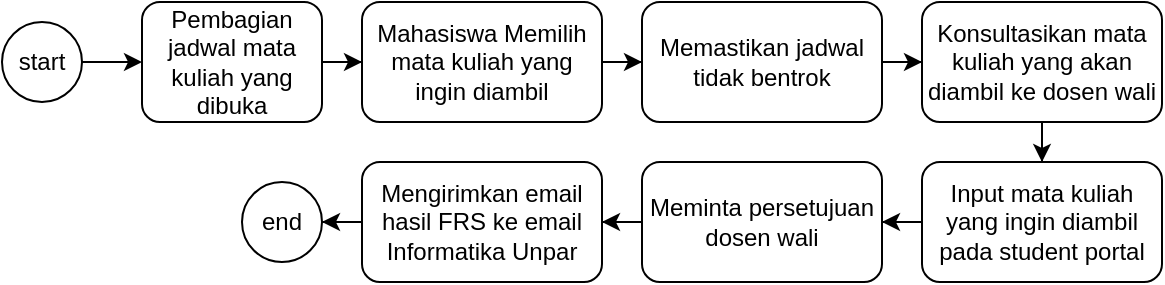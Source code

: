 <mxfile version="22.1.11" type="device">
  <diagram name="Page-1" id="0mOgKLcTljq9-CSoNIE7">
    <mxGraphModel dx="1434" dy="772" grid="1" gridSize="10" guides="1" tooltips="1" connect="1" arrows="1" fold="1" page="1" pageScale="1" pageWidth="850" pageHeight="1100" math="0" shadow="0">
      <root>
        <mxCell id="0" />
        <mxCell id="1" parent="0" />
        <mxCell id="EGE8pZLdC6ylQzjeR4p1-3" value="" style="edgeStyle=orthogonalEdgeStyle;rounded=0;orthogonalLoop=1;jettySize=auto;html=1;" parent="1" source="EGE8pZLdC6ylQzjeR4p1-1" target="EGE8pZLdC6ylQzjeR4p1-2" edge="1">
          <mxGeometry relative="1" as="geometry" />
        </mxCell>
        <mxCell id="EGE8pZLdC6ylQzjeR4p1-1" value="start" style="ellipse;whiteSpace=wrap;html=1;aspect=fixed;" parent="1" vertex="1">
          <mxGeometry x="70" y="130" width="40" height="40" as="geometry" />
        </mxCell>
        <mxCell id="EGE8pZLdC6ylQzjeR4p1-5" value="" style="edgeStyle=orthogonalEdgeStyle;rounded=0;orthogonalLoop=1;jettySize=auto;html=1;" parent="1" source="EGE8pZLdC6ylQzjeR4p1-2" target="EGE8pZLdC6ylQzjeR4p1-4" edge="1">
          <mxGeometry relative="1" as="geometry" />
        </mxCell>
        <mxCell id="EGE8pZLdC6ylQzjeR4p1-2" value="Pembagian jadwal mata kuliah yang dibuka" style="rounded=1;whiteSpace=wrap;html=1;" parent="1" vertex="1">
          <mxGeometry x="140" y="120" width="90" height="60" as="geometry" />
        </mxCell>
        <mxCell id="EGE8pZLdC6ylQzjeR4p1-7" value="" style="edgeStyle=orthogonalEdgeStyle;rounded=0;orthogonalLoop=1;jettySize=auto;html=1;" parent="1" source="EGE8pZLdC6ylQzjeR4p1-4" target="EGE8pZLdC6ylQzjeR4p1-6" edge="1">
          <mxGeometry relative="1" as="geometry" />
        </mxCell>
        <mxCell id="EGE8pZLdC6ylQzjeR4p1-4" value="Mahasiswa Memilih mata kuliah yang ingin diambil" style="whiteSpace=wrap;html=1;rounded=1;" parent="1" vertex="1">
          <mxGeometry x="250" y="120" width="120" height="60" as="geometry" />
        </mxCell>
        <mxCell id="EGE8pZLdC6ylQzjeR4p1-9" value="" style="edgeStyle=orthogonalEdgeStyle;rounded=0;orthogonalLoop=1;jettySize=auto;html=1;" parent="1" source="EGE8pZLdC6ylQzjeR4p1-6" target="EGE8pZLdC6ylQzjeR4p1-8" edge="1">
          <mxGeometry relative="1" as="geometry" />
        </mxCell>
        <mxCell id="EGE8pZLdC6ylQzjeR4p1-6" value="Memastikan jadwal tidak bentrok" style="whiteSpace=wrap;html=1;rounded=1;" parent="1" vertex="1">
          <mxGeometry x="390" y="120" width="120" height="60" as="geometry" />
        </mxCell>
        <mxCell id="yOvyhDKbkrbDwnMOFsaS-2" value="" style="edgeStyle=orthogonalEdgeStyle;rounded=0;orthogonalLoop=1;jettySize=auto;html=1;" edge="1" parent="1" source="EGE8pZLdC6ylQzjeR4p1-8" target="yOvyhDKbkrbDwnMOFsaS-1">
          <mxGeometry relative="1" as="geometry" />
        </mxCell>
        <mxCell id="EGE8pZLdC6ylQzjeR4p1-8" value="Konsultasikan mata kuliah yang akan diambil ke dosen wali" style="whiteSpace=wrap;html=1;rounded=1;" parent="1" vertex="1">
          <mxGeometry x="530" y="120" width="120" height="60" as="geometry" />
        </mxCell>
        <mxCell id="yOvyhDKbkrbDwnMOFsaS-4" value="" style="edgeStyle=orthogonalEdgeStyle;rounded=0;orthogonalLoop=1;jettySize=auto;html=1;" edge="1" parent="1" source="yOvyhDKbkrbDwnMOFsaS-1" target="yOvyhDKbkrbDwnMOFsaS-3">
          <mxGeometry relative="1" as="geometry" />
        </mxCell>
        <mxCell id="yOvyhDKbkrbDwnMOFsaS-1" value="Input mata kuliah yang ingin diambil pada student portal" style="whiteSpace=wrap;html=1;rounded=1;" vertex="1" parent="1">
          <mxGeometry x="530" y="200" width="120" height="60" as="geometry" />
        </mxCell>
        <mxCell id="yOvyhDKbkrbDwnMOFsaS-6" value="" style="edgeStyle=orthogonalEdgeStyle;rounded=0;orthogonalLoop=1;jettySize=auto;html=1;" edge="1" parent="1" source="yOvyhDKbkrbDwnMOFsaS-3" target="yOvyhDKbkrbDwnMOFsaS-5">
          <mxGeometry relative="1" as="geometry" />
        </mxCell>
        <mxCell id="yOvyhDKbkrbDwnMOFsaS-3" value="Meminta persetujuan dosen wali" style="whiteSpace=wrap;html=1;rounded=1;" vertex="1" parent="1">
          <mxGeometry x="390" y="200" width="120" height="60" as="geometry" />
        </mxCell>
        <mxCell id="yOvyhDKbkrbDwnMOFsaS-8" value="" style="edgeStyle=orthogonalEdgeStyle;rounded=0;orthogonalLoop=1;jettySize=auto;html=1;" edge="1" parent="1" source="yOvyhDKbkrbDwnMOFsaS-5" target="yOvyhDKbkrbDwnMOFsaS-7">
          <mxGeometry relative="1" as="geometry" />
        </mxCell>
        <mxCell id="yOvyhDKbkrbDwnMOFsaS-5" value="Mengirimkan email hasil FRS ke email Informatika Unpar" style="whiteSpace=wrap;html=1;rounded=1;" vertex="1" parent="1">
          <mxGeometry x="250" y="200" width="120" height="60" as="geometry" />
        </mxCell>
        <mxCell id="yOvyhDKbkrbDwnMOFsaS-7" value="end" style="ellipse;whiteSpace=wrap;html=1;aspect=fixed;" vertex="1" parent="1">
          <mxGeometry x="190" y="210" width="40" height="40" as="geometry" />
        </mxCell>
      </root>
    </mxGraphModel>
  </diagram>
</mxfile>

